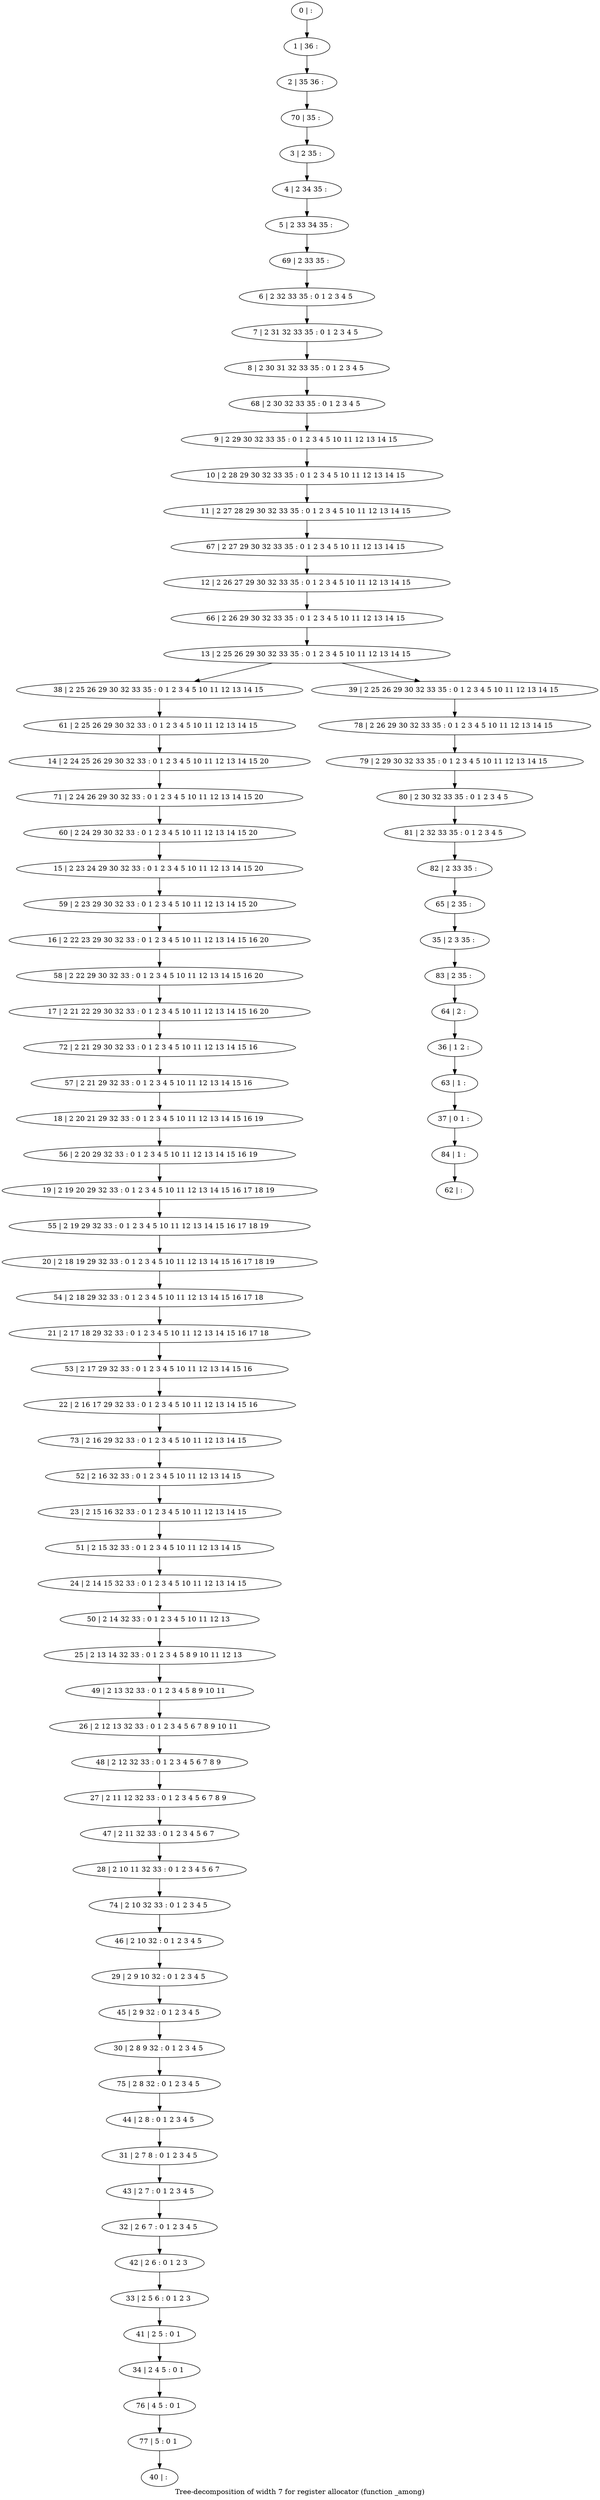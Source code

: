 digraph G {
graph [label="Tree-decomposition of width 7 for register allocator (function _among)"]
0[label="0 | : "];
1[label="1 | 36 : "];
2[label="2 | 35 36 : "];
3[label="3 | 2 35 : "];
4[label="4 | 2 34 35 : "];
5[label="5 | 2 33 34 35 : "];
6[label="6 | 2 32 33 35 : 0 1 2 3 4 5 "];
7[label="7 | 2 31 32 33 35 : 0 1 2 3 4 5 "];
8[label="8 | 2 30 31 32 33 35 : 0 1 2 3 4 5 "];
9[label="9 | 2 29 30 32 33 35 : 0 1 2 3 4 5 10 11 12 13 14 15 "];
10[label="10 | 2 28 29 30 32 33 35 : 0 1 2 3 4 5 10 11 12 13 14 15 "];
11[label="11 | 2 27 28 29 30 32 33 35 : 0 1 2 3 4 5 10 11 12 13 14 15 "];
12[label="12 | 2 26 27 29 30 32 33 35 : 0 1 2 3 4 5 10 11 12 13 14 15 "];
13[label="13 | 2 25 26 29 30 32 33 35 : 0 1 2 3 4 5 10 11 12 13 14 15 "];
14[label="14 | 2 24 25 26 29 30 32 33 : 0 1 2 3 4 5 10 11 12 13 14 15 20 "];
15[label="15 | 2 23 24 29 30 32 33 : 0 1 2 3 4 5 10 11 12 13 14 15 20 "];
16[label="16 | 2 22 23 29 30 32 33 : 0 1 2 3 4 5 10 11 12 13 14 15 16 20 "];
17[label="17 | 2 21 22 29 30 32 33 : 0 1 2 3 4 5 10 11 12 13 14 15 16 20 "];
18[label="18 | 2 20 21 29 32 33 : 0 1 2 3 4 5 10 11 12 13 14 15 16 19 "];
19[label="19 | 2 19 20 29 32 33 : 0 1 2 3 4 5 10 11 12 13 14 15 16 17 18 19 "];
20[label="20 | 2 18 19 29 32 33 : 0 1 2 3 4 5 10 11 12 13 14 15 16 17 18 19 "];
21[label="21 | 2 17 18 29 32 33 : 0 1 2 3 4 5 10 11 12 13 14 15 16 17 18 "];
22[label="22 | 2 16 17 29 32 33 : 0 1 2 3 4 5 10 11 12 13 14 15 16 "];
23[label="23 | 2 15 16 32 33 : 0 1 2 3 4 5 10 11 12 13 14 15 "];
24[label="24 | 2 14 15 32 33 : 0 1 2 3 4 5 10 11 12 13 14 15 "];
25[label="25 | 2 13 14 32 33 : 0 1 2 3 4 5 8 9 10 11 12 13 "];
26[label="26 | 2 12 13 32 33 : 0 1 2 3 4 5 6 7 8 9 10 11 "];
27[label="27 | 2 11 12 32 33 : 0 1 2 3 4 5 6 7 8 9 "];
28[label="28 | 2 10 11 32 33 : 0 1 2 3 4 5 6 7 "];
29[label="29 | 2 9 10 32 : 0 1 2 3 4 5 "];
30[label="30 | 2 8 9 32 : 0 1 2 3 4 5 "];
31[label="31 | 2 7 8 : 0 1 2 3 4 5 "];
32[label="32 | 2 6 7 : 0 1 2 3 4 5 "];
33[label="33 | 2 5 6 : 0 1 2 3 "];
34[label="34 | 2 4 5 : 0 1 "];
35[label="35 | 2 3 35 : "];
36[label="36 | 1 2 : "];
37[label="37 | 0 1 : "];
38[label="38 | 2 25 26 29 30 32 33 35 : 0 1 2 3 4 5 10 11 12 13 14 15 "];
39[label="39 | 2 25 26 29 30 32 33 35 : 0 1 2 3 4 5 10 11 12 13 14 15 "];
40[label="40 | : "];
41[label="41 | 2 5 : 0 1 "];
42[label="42 | 2 6 : 0 1 2 3 "];
43[label="43 | 2 7 : 0 1 2 3 4 5 "];
44[label="44 | 2 8 : 0 1 2 3 4 5 "];
45[label="45 | 2 9 32 : 0 1 2 3 4 5 "];
46[label="46 | 2 10 32 : 0 1 2 3 4 5 "];
47[label="47 | 2 11 32 33 : 0 1 2 3 4 5 6 7 "];
48[label="48 | 2 12 32 33 : 0 1 2 3 4 5 6 7 8 9 "];
49[label="49 | 2 13 32 33 : 0 1 2 3 4 5 8 9 10 11 "];
50[label="50 | 2 14 32 33 : 0 1 2 3 4 5 10 11 12 13 "];
51[label="51 | 2 15 32 33 : 0 1 2 3 4 5 10 11 12 13 14 15 "];
52[label="52 | 2 16 32 33 : 0 1 2 3 4 5 10 11 12 13 14 15 "];
53[label="53 | 2 17 29 32 33 : 0 1 2 3 4 5 10 11 12 13 14 15 16 "];
54[label="54 | 2 18 29 32 33 : 0 1 2 3 4 5 10 11 12 13 14 15 16 17 18 "];
55[label="55 | 2 19 29 32 33 : 0 1 2 3 4 5 10 11 12 13 14 15 16 17 18 19 "];
56[label="56 | 2 20 29 32 33 : 0 1 2 3 4 5 10 11 12 13 14 15 16 19 "];
57[label="57 | 2 21 29 32 33 : 0 1 2 3 4 5 10 11 12 13 14 15 16 "];
58[label="58 | 2 22 29 30 32 33 : 0 1 2 3 4 5 10 11 12 13 14 15 16 20 "];
59[label="59 | 2 23 29 30 32 33 : 0 1 2 3 4 5 10 11 12 13 14 15 20 "];
60[label="60 | 2 24 29 30 32 33 : 0 1 2 3 4 5 10 11 12 13 14 15 20 "];
61[label="61 | 2 25 26 29 30 32 33 : 0 1 2 3 4 5 10 11 12 13 14 15 "];
62[label="62 | : "];
63[label="63 | 1 : "];
64[label="64 | 2 : "];
65[label="65 | 2 35 : "];
66[label="66 | 2 26 29 30 32 33 35 : 0 1 2 3 4 5 10 11 12 13 14 15 "];
67[label="67 | 2 27 29 30 32 33 35 : 0 1 2 3 4 5 10 11 12 13 14 15 "];
68[label="68 | 2 30 32 33 35 : 0 1 2 3 4 5 "];
69[label="69 | 2 33 35 : "];
70[label="70 | 35 : "];
71[label="71 | 2 24 26 29 30 32 33 : 0 1 2 3 4 5 10 11 12 13 14 15 20 "];
72[label="72 | 2 21 29 30 32 33 : 0 1 2 3 4 5 10 11 12 13 14 15 16 "];
73[label="73 | 2 16 29 32 33 : 0 1 2 3 4 5 10 11 12 13 14 15 "];
74[label="74 | 2 10 32 33 : 0 1 2 3 4 5 "];
75[label="75 | 2 8 32 : 0 1 2 3 4 5 "];
76[label="76 | 4 5 : 0 1 "];
77[label="77 | 5 : 0 1 "];
78[label="78 | 2 26 29 30 32 33 35 : 0 1 2 3 4 5 10 11 12 13 14 15 "];
79[label="79 | 2 29 30 32 33 35 : 0 1 2 3 4 5 10 11 12 13 14 15 "];
80[label="80 | 2 30 32 33 35 : 0 1 2 3 4 5 "];
81[label="81 | 2 32 33 35 : 0 1 2 3 4 5 "];
82[label="82 | 2 33 35 : "];
83[label="83 | 2 35 : "];
84[label="84 | 1 : "];
0->1 ;
1->2 ;
3->4 ;
4->5 ;
6->7 ;
7->8 ;
9->10 ;
10->11 ;
13->38 ;
13->39 ;
41->34 ;
33->41 ;
42->33 ;
32->42 ;
43->32 ;
31->43 ;
44->31 ;
45->30 ;
29->45 ;
46->29 ;
47->28 ;
27->47 ;
48->27 ;
26->48 ;
49->26 ;
25->49 ;
50->25 ;
24->50 ;
51->24 ;
23->51 ;
52->23 ;
53->22 ;
21->53 ;
54->21 ;
20->54 ;
55->20 ;
19->55 ;
56->19 ;
18->56 ;
57->18 ;
58->17 ;
16->58 ;
59->16 ;
15->59 ;
60->15 ;
61->14 ;
38->61 ;
63->37 ;
36->63 ;
64->36 ;
65->35 ;
66->13 ;
12->66 ;
67->12 ;
11->67 ;
68->9 ;
8->68 ;
69->6 ;
5->69 ;
70->3 ;
2->70 ;
71->60 ;
14->71 ;
72->57 ;
17->72 ;
73->52 ;
22->73 ;
74->46 ;
28->74 ;
75->44 ;
30->75 ;
34->76 ;
77->40 ;
76->77 ;
39->78 ;
78->79 ;
79->80 ;
80->81 ;
82->65 ;
81->82 ;
83->64 ;
35->83 ;
84->62 ;
37->84 ;
}
